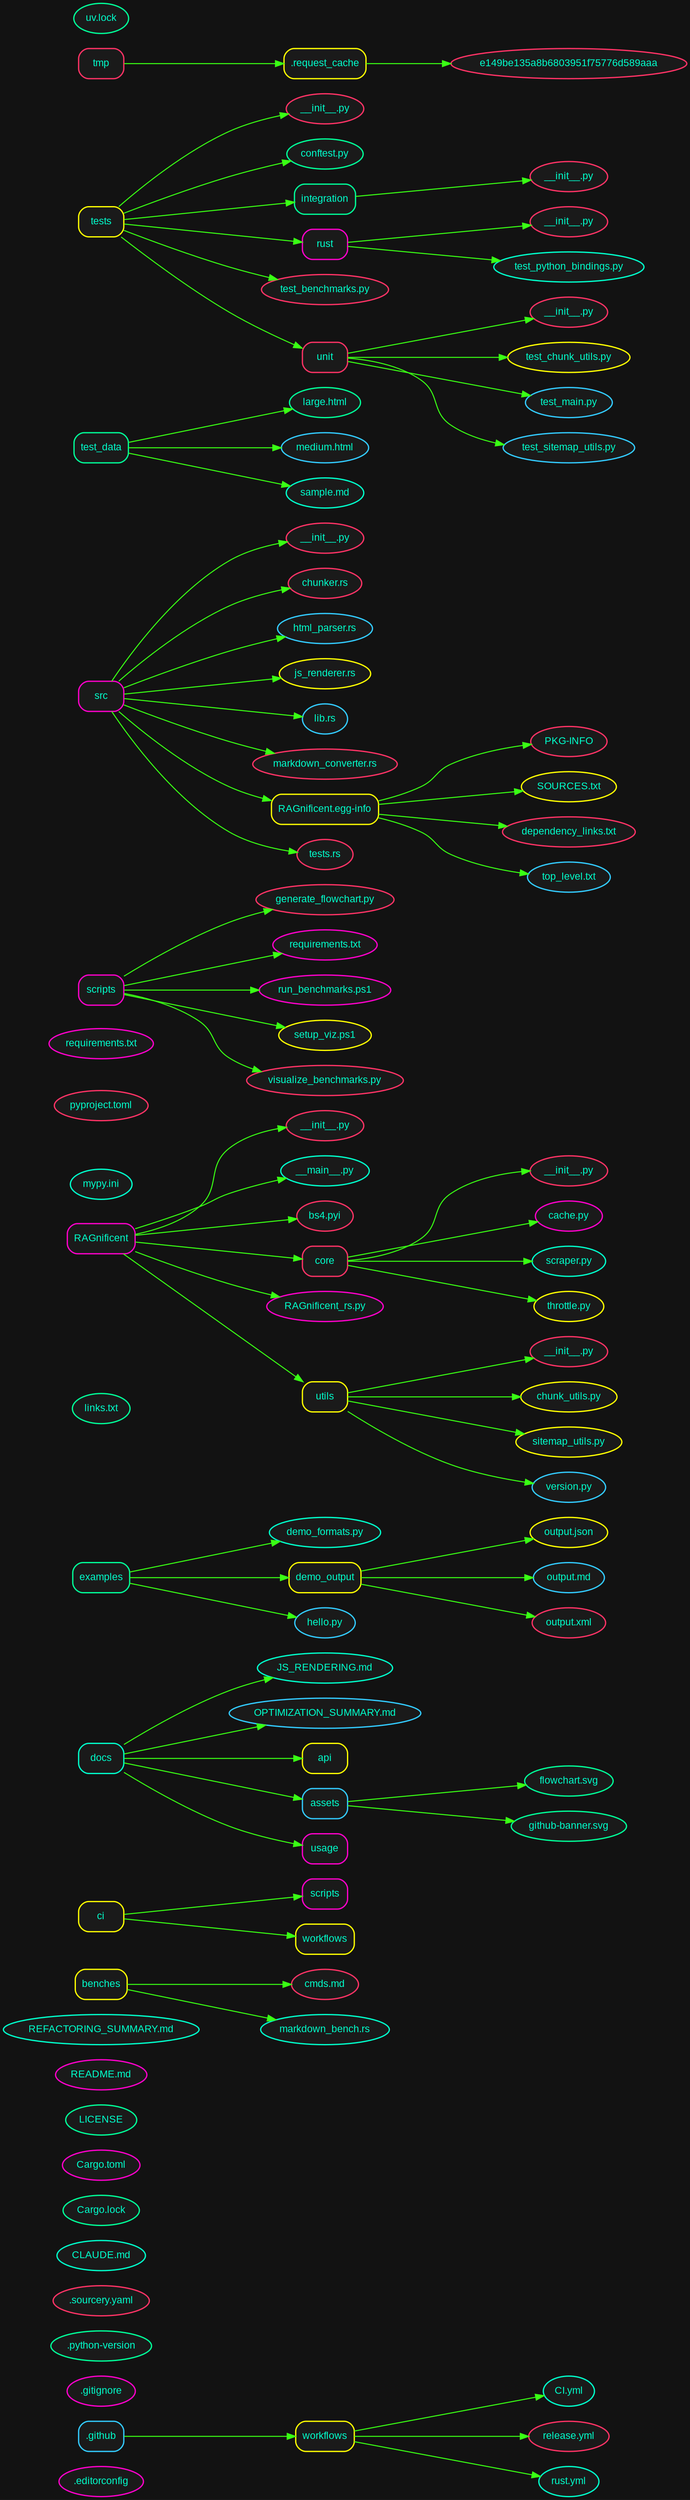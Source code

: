 digraph G {
rankdir=LR;
bgcolor="#121212";
fontname=Arial;
fontsize=12;
node [style="filled, rounded", fillcolor="#1a1a1a", fontcolor="#00ffcc", fontname=Arial, fontsize=12, penwidth=1.5, color="#00ff99"];
edge [color="#39ff14", penwidth=1.2];
node_0aeb93dacd [label=".editorconfig", shape=ellipse, color="#ff00cc"];
node_18b0b90e35 [label=".github", shape=box, color="#33ccff"];
node_8726edd3d5 [label="workflows", shape=box, color="#ffff00"];
node_18b0b90e35 -> node_8726edd3d5;
node_f40e249fe6 [label="CI.yml", shape=ellipse, color="#00ffcc"];
node_8726edd3d5 -> node_f40e249fe6;
node_c63b6e1ec4 [label="release.yml", shape=ellipse, color="#ff3366"];
node_8726edd3d5 -> node_c63b6e1ec4;
node_848ae086a5 [label="rust.yml", shape=ellipse, color="#00ffcc"];
node_8726edd3d5 -> node_848ae086a5;
node_ed5e1f435d [label=".gitignore", shape=ellipse, color="#ff00cc"];
node_7a0fd096a8 [label=".python-version", shape=ellipse, color="#00ff99"];
node_0cd90d6ec8 [label=".sourcery.yaml", shape=ellipse, color="#ff3366"];
node_76559df5d1 [label="CLAUDE.md", shape=ellipse, color="#00ffcc"];
node_bd9c320120 [label="Cargo.lock", shape=ellipse, color="#00ff99"];
node_dce38ede5e [label="Cargo.toml", shape=ellipse, color="#ff00cc"];
node_75923c9e4d [label="LICENSE", shape=ellipse, color="#00ff99"];
node_67199fd15b [label="README.md", shape=ellipse, color="#ff00cc"];
node_703f615bf8 [label="REFACTORING_SUMMARY.md", shape=ellipse, color="#00ffcc"];
node_2c8b0b4db4 [label="benches", shape=box, color="#ffff00"];
node_9beb2438aa [label="cmds.md", shape=ellipse, color="#ff3366"];
node_2c8b0b4db4 -> node_9beb2438aa;
node_4e60b31b12 [label="markdown_bench.rs", shape=ellipse, color="#00ffcc"];
node_2c8b0b4db4 -> node_4e60b31b12;
node_a484731203 [label="ci", shape=box, color="#ffff00"];
node_e6abad2f5f [label="scripts", shape=box, color="#ff00cc"];
node_a484731203 -> node_e6abad2f5f;
node_9f56ad592c [label="workflows", shape=box, color="#ffff00"];
node_a484731203 -> node_9f56ad592c;
node_61b93c963f [label="docs", shape=box, color="#00ffcc"];
node_e71305f27b [label="JS_RENDERING.md", shape=ellipse, color="#00ffcc"];
node_61b93c963f -> node_e71305f27b;
node_44cd321415 [label="OPTIMIZATION_SUMMARY.md", shape=ellipse, color="#33ccff"];
node_61b93c963f -> node_44cd321415;
node_77ca5788e3 [label="api", shape=box, color="#ffff00"];
node_61b93c963f -> node_77ca5788e3;
node_4d51318462 [label="assets", shape=box, color="#33ccff"];
node_61b93c963f -> node_4d51318462;
node_c3520e9d52 [label="flowchart.svg", shape=ellipse, color="#00ff99"];
node_4d51318462 -> node_c3520e9d52;
node_8f1ef29bf9 [label="github-banner.svg", shape=ellipse, color="#00ff99"];
node_4d51318462 -> node_8f1ef29bf9;
node_2828337151 [label="usage", shape=box, color="#ff00cc"];
node_61b93c963f -> node_2828337151;
node_7c276b8e8b [label="examples", shape=box, color="#00ff99"];
node_b935b1912c [label="demo_formats.py", shape=ellipse, color="#00ffcc"];
node_7c276b8e8b -> node_b935b1912c;
node_54fd790a58 [label="demo_output", shape=box, color="#ffff00"];
node_7c276b8e8b -> node_54fd790a58;
node_8745377be8 [label="output.json", shape=ellipse, color="#ffff00"];
node_54fd790a58 -> node_8745377be8;
node_440cd571d8 [label="output.md", shape=ellipse, color="#33ccff"];
node_54fd790a58 -> node_440cd571d8;
node_6d4f028d71 [label="output.xml", shape=ellipse, color="#ff3366"];
node_54fd790a58 -> node_6d4f028d71;
node_b93195b8b6 [label="hello.py", shape=ellipse, color="#33ccff"];
node_7c276b8e8b -> node_b93195b8b6;
node_512ff06ce5 [label="links.txt", shape=ellipse, color="#00ff99"];
node_ab2c150a81 [label="RAGnificent", shape=box, color="#ff00cc"];
node_1ea751d079 [label="__init__.py", shape=ellipse, color="#ff3366"];
node_ab2c150a81 -> node_1ea751d079;
node_b8e242ecb7 [label="__main__.py", shape=ellipse, color="#00ffcc"];
node_ab2c150a81 -> node_b8e242ecb7;
node_b176a8c74a [label="bs4.pyi", shape=ellipse, color="#ff3366"];
node_ab2c150a81 -> node_b176a8c74a;
node_2c2866f6b7 [label="core", shape=box, color="#ff3366"];
node_ab2c150a81 -> node_2c2866f6b7;
node_568f56c6d0 [label="__init__.py", shape=ellipse, color="#ff3366"];
node_2c2866f6b7 -> node_568f56c6d0;
node_7f04c32067 [label="cache.py", shape=ellipse, color="#ff00cc"];
node_2c2866f6b7 -> node_7f04c32067;
node_402ded3f40 [label="scraper.py", shape=ellipse, color="#00ffcc"];
node_2c2866f6b7 -> node_402ded3f40;
node_260eee94c6 [label="throttle.py", shape=ellipse, color="#ffff00"];
node_2c2866f6b7 -> node_260eee94c6;
node_0e05c8682e [label="RAGnificent_rs.py", shape=ellipse, color="#ff00cc"];
node_ab2c150a81 -> node_0e05c8682e;
node_010b40febf [label="utils", shape=box, color="#ffff00"];
node_ab2c150a81 -> node_010b40febf;
node_12f092e96f [label="__init__.py", shape=ellipse, color="#ff3366"];
node_010b40febf -> node_12f092e96f;
node_9a3bed7683 [label="chunk_utils.py", shape=ellipse, color="#ffff00"];
node_010b40febf -> node_9a3bed7683;
node_5608d2b602 [label="sitemap_utils.py", shape=ellipse, color="#ffff00"];
node_010b40febf -> node_5608d2b602;
node_60885f3709 [label="version.py", shape=ellipse, color="#33ccff"];
node_010b40febf -> node_60885f3709;
node_9a7cf1d061 [label="mypy.ini", shape=ellipse, color="#00ffcc"];
node_f9996a7139 [label="pyproject.toml", shape=ellipse, color="#ff3366"];
node_a508885802 [label="requirements.txt", shape=ellipse, color="#ff00cc"];
node_7b9bd259ee [label="scripts", shape=box, color="#ff00cc"];
node_033c984b99 [label="generate_flowchart.py", shape=ellipse, color="#ff3366"];
node_7b9bd259ee -> node_033c984b99;
node_509eff1e00 [label="requirements.txt", shape=ellipse, color="#ff00cc"];
node_7b9bd259ee -> node_509eff1e00;
node_fd7f8c59f8 [label="run_benchmarks.ps1", shape=ellipse, color="#ff00cc"];
node_7b9bd259ee -> node_fd7f8c59f8;
node_587dff1285 [label="setup_viz.ps1", shape=ellipse, color="#ffff00"];
node_7b9bd259ee -> node_587dff1285;
node_0683b49815 [label="visualize_benchmarks.py", shape=ellipse, color="#ff3366"];
node_7b9bd259ee -> node_0683b49815;
node_93d0337c6c [label="src", shape=box, color="#ff00cc"];
node_2fce5b2bf2 [label="__init__.py", shape=ellipse, color="#ff3366"];
node_93d0337c6c -> node_2fce5b2bf2;
node_41b4568c0e [label="chunker.rs", shape=ellipse, color="#ff3366"];
node_93d0337c6c -> node_41b4568c0e;
node_83ba610bf2 [label="html_parser.rs", shape=ellipse, color="#33ccff"];
node_93d0337c6c -> node_83ba610bf2;
node_d99c44137a [label="js_renderer.rs", shape=ellipse, color="#ffff00"];
node_93d0337c6c -> node_d99c44137a;
node_38e1bb1b3e [label="lib.rs", shape=ellipse, color="#33ccff"];
node_93d0337c6c -> node_38e1bb1b3e;
node_fe2ad48905 [label="markdown_converter.rs", shape=ellipse, color="#ff3366"];
node_93d0337c6c -> node_fe2ad48905;
node_9fe7b1904d [label="RAGnificent.egg-info", shape=box, color="#ffff00"];
node_93d0337c6c -> node_9fe7b1904d;
node_27451569fa [label="PKG-INFO", shape=ellipse, color="#ff3366"];
node_9fe7b1904d -> node_27451569fa;
node_1b35e71bb1 [label="SOURCES.txt", shape=ellipse, color="#ffff00"];
node_9fe7b1904d -> node_1b35e71bb1;
node_c4e373c6c4 [label="dependency_links.txt", shape=ellipse, color="#ff3366"];
node_9fe7b1904d -> node_c4e373c6c4;
node_0e75178481 [label="top_level.txt", shape=ellipse, color="#33ccff"];
node_9fe7b1904d -> node_0e75178481;
node_8a7e68106c [label="tests.rs", shape=ellipse, color="#ff3366"];
node_93d0337c6c -> node_8a7e68106c;
node_149182d4a7 [label="test_data", shape=box, color="#00ff99"];
node_ae9e15d697 [label="large.html", shape=ellipse, color="#00ff99"];
node_149182d4a7 -> node_ae9e15d697;
node_dc62551091 [label="medium.html", shape=ellipse, color="#33ccff"];
node_149182d4a7 -> node_dc62551091;
node_55412b332c [label="sample.md", shape=ellipse, color="#00ffcc"];
node_149182d4a7 -> node_55412b332c;
node_8263539018 [label="tests", shape=box, color="#ffff00"];
node_e619bab32a [label="__init__.py", shape=ellipse, color="#ff3366"];
node_8263539018 -> node_e619bab32a;
node_f1ecc56e59 [label="conftest.py", shape=ellipse, color="#00ff99"];
node_8263539018 -> node_f1ecc56e59;
node_3b21631900 [label="integration", shape=box, color="#00ff99"];
node_8263539018 -> node_3b21631900;
node_b6f48e379c [label="__init__.py", shape=ellipse, color="#ff3366"];
node_3b21631900 -> node_b6f48e379c;
node_827717031b [label="rust", shape=box, color="#ff00cc"];
node_8263539018 -> node_827717031b;
node_310a5dd50c [label="__init__.py", shape=ellipse, color="#ff3366"];
node_827717031b -> node_310a5dd50c;
node_1807c7beaf [label="test_python_bindings.py", shape=ellipse, color="#00ffcc"];
node_827717031b -> node_1807c7beaf;
node_abc39eea27 [label="test_benchmarks.py", shape=ellipse, color="#ff3366"];
node_8263539018 -> node_abc39eea27;
node_1419a7e4b5 [label="unit", shape=box, color="#ff3366"];
node_8263539018 -> node_1419a7e4b5;
node_19265fcd30 [label="__init__.py", shape=ellipse, color="#ff3366"];
node_1419a7e4b5 -> node_19265fcd30;
node_696a685d43 [label="test_chunk_utils.py", shape=ellipse, color="#ffff00"];
node_1419a7e4b5 -> node_696a685d43;
node_3c8b3d9b10 [label="test_main.py", shape=ellipse, color="#33ccff"];
node_1419a7e4b5 -> node_3c8b3d9b10;
node_71bcaf643b [label="test_sitemap_utils.py", shape=ellipse, color="#33ccff"];
node_1419a7e4b5 -> node_71bcaf643b;
node_0f30e312f1 [label="tmp", shape=box, color="#ff3366"];
node_f0eacf27dc [label=".request_cache", shape=box, color="#ffff00"];
node_0f30e312f1 -> node_f0eacf27dc;
node_1878aa7539 [label="e149be135a8b6803951f75776d589aaa", shape=ellipse, color="#ff3366"];
node_f0eacf27dc -> node_1878aa7539;
node_1f853e8365 [label="uv.lock", shape=ellipse, color="#00ff99"];
}
